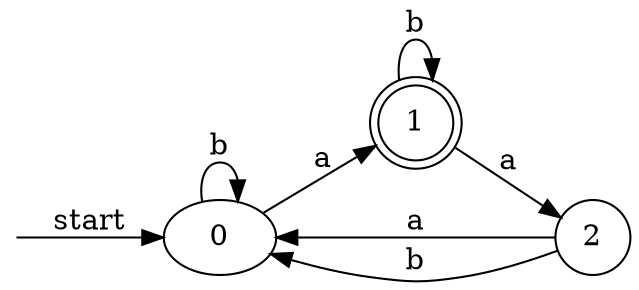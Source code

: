 digraph dfa {
    rankdir = LR;
    __start [style = invis, shape = point];
    __start -> "0" [ label = "start" ];
    node [shape = doublecircle]; "1"
    node [shape = circle];
    "2" -> "0" [ label = "a" ];
    "2" -> "0" [ label = "b" ];
    "1" -> "2" [ label = "a" ];
    "1" -> "1" [ label = "b" ];
    "0" -> "1" [ label = "a" ];
    "0" -> "0" [ label = "b" ];
}
